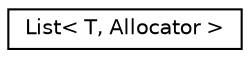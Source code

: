 digraph "Graphical Class Hierarchy"
{
  edge [fontname="Helvetica",fontsize="10",labelfontname="Helvetica",labelfontsize="10"];
  node [fontname="Helvetica",fontsize="10",shape=record];
  rankdir="LR";
  Node0 [label="List\< T, Allocator \>",height=0.2,width=0.4,color="black", fillcolor="white", style="filled",URL="$classList.html"];
}
